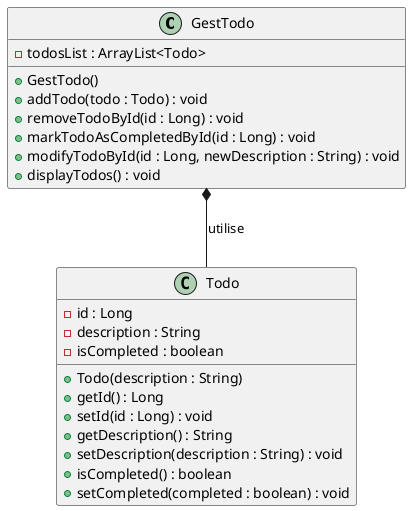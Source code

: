 @startuml


top to bottom direction


@startuml
class GestTodo {
    - todosList : ArrayList<Todo>
    + GestTodo()
    + addTodo(todo : Todo) : void
    + removeTodoById(id : Long) : void
    + markTodoAsCompletedById(id : Long) : void
    + modifyTodoById(id : Long, newDescription : String) : void
    + displayTodos() : void
}

class Todo {
    - id : Long
    - description : String
    - isCompleted : boolean
    + Todo(description : String)
    + getId() : Long
    + setId(id : Long) : void
    + getDescription() : String
    + setDescription(description : String) : void
    + isCompleted() : boolean
    + setCompleted(completed : boolean) : void
}
'Relation de composition GestTodo *-- Todo : utilise:
' Indicates that GestTodo uses Todo (a composition relationship where GestTodo contains Todo objects).
' The * at the GestTodo end signifies that it can hold multiple Todo objects
GestTodo *-- Todo : utilise
@enduml

